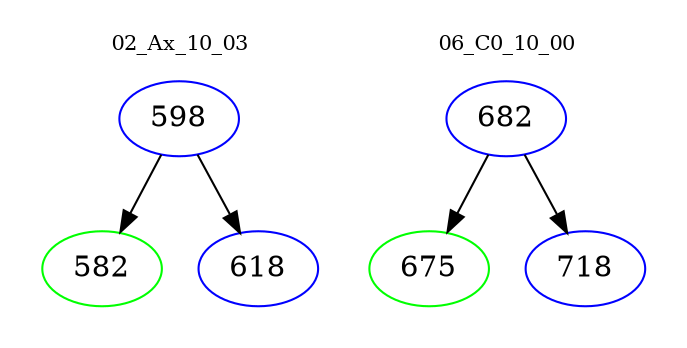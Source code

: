 digraph{
subgraph cluster_0 {
color = white
label = "02_Ax_10_03";
fontsize=10;
T0_598 [label="598", color="blue"]
T0_598 -> T0_582 [color="black"]
T0_582 [label="582", color="green"]
T0_598 -> T0_618 [color="black"]
T0_618 [label="618", color="blue"]
}
subgraph cluster_1 {
color = white
label = "06_C0_10_00";
fontsize=10;
T1_682 [label="682", color="blue"]
T1_682 -> T1_675 [color="black"]
T1_675 [label="675", color="green"]
T1_682 -> T1_718 [color="black"]
T1_718 [label="718", color="blue"]
}
}
